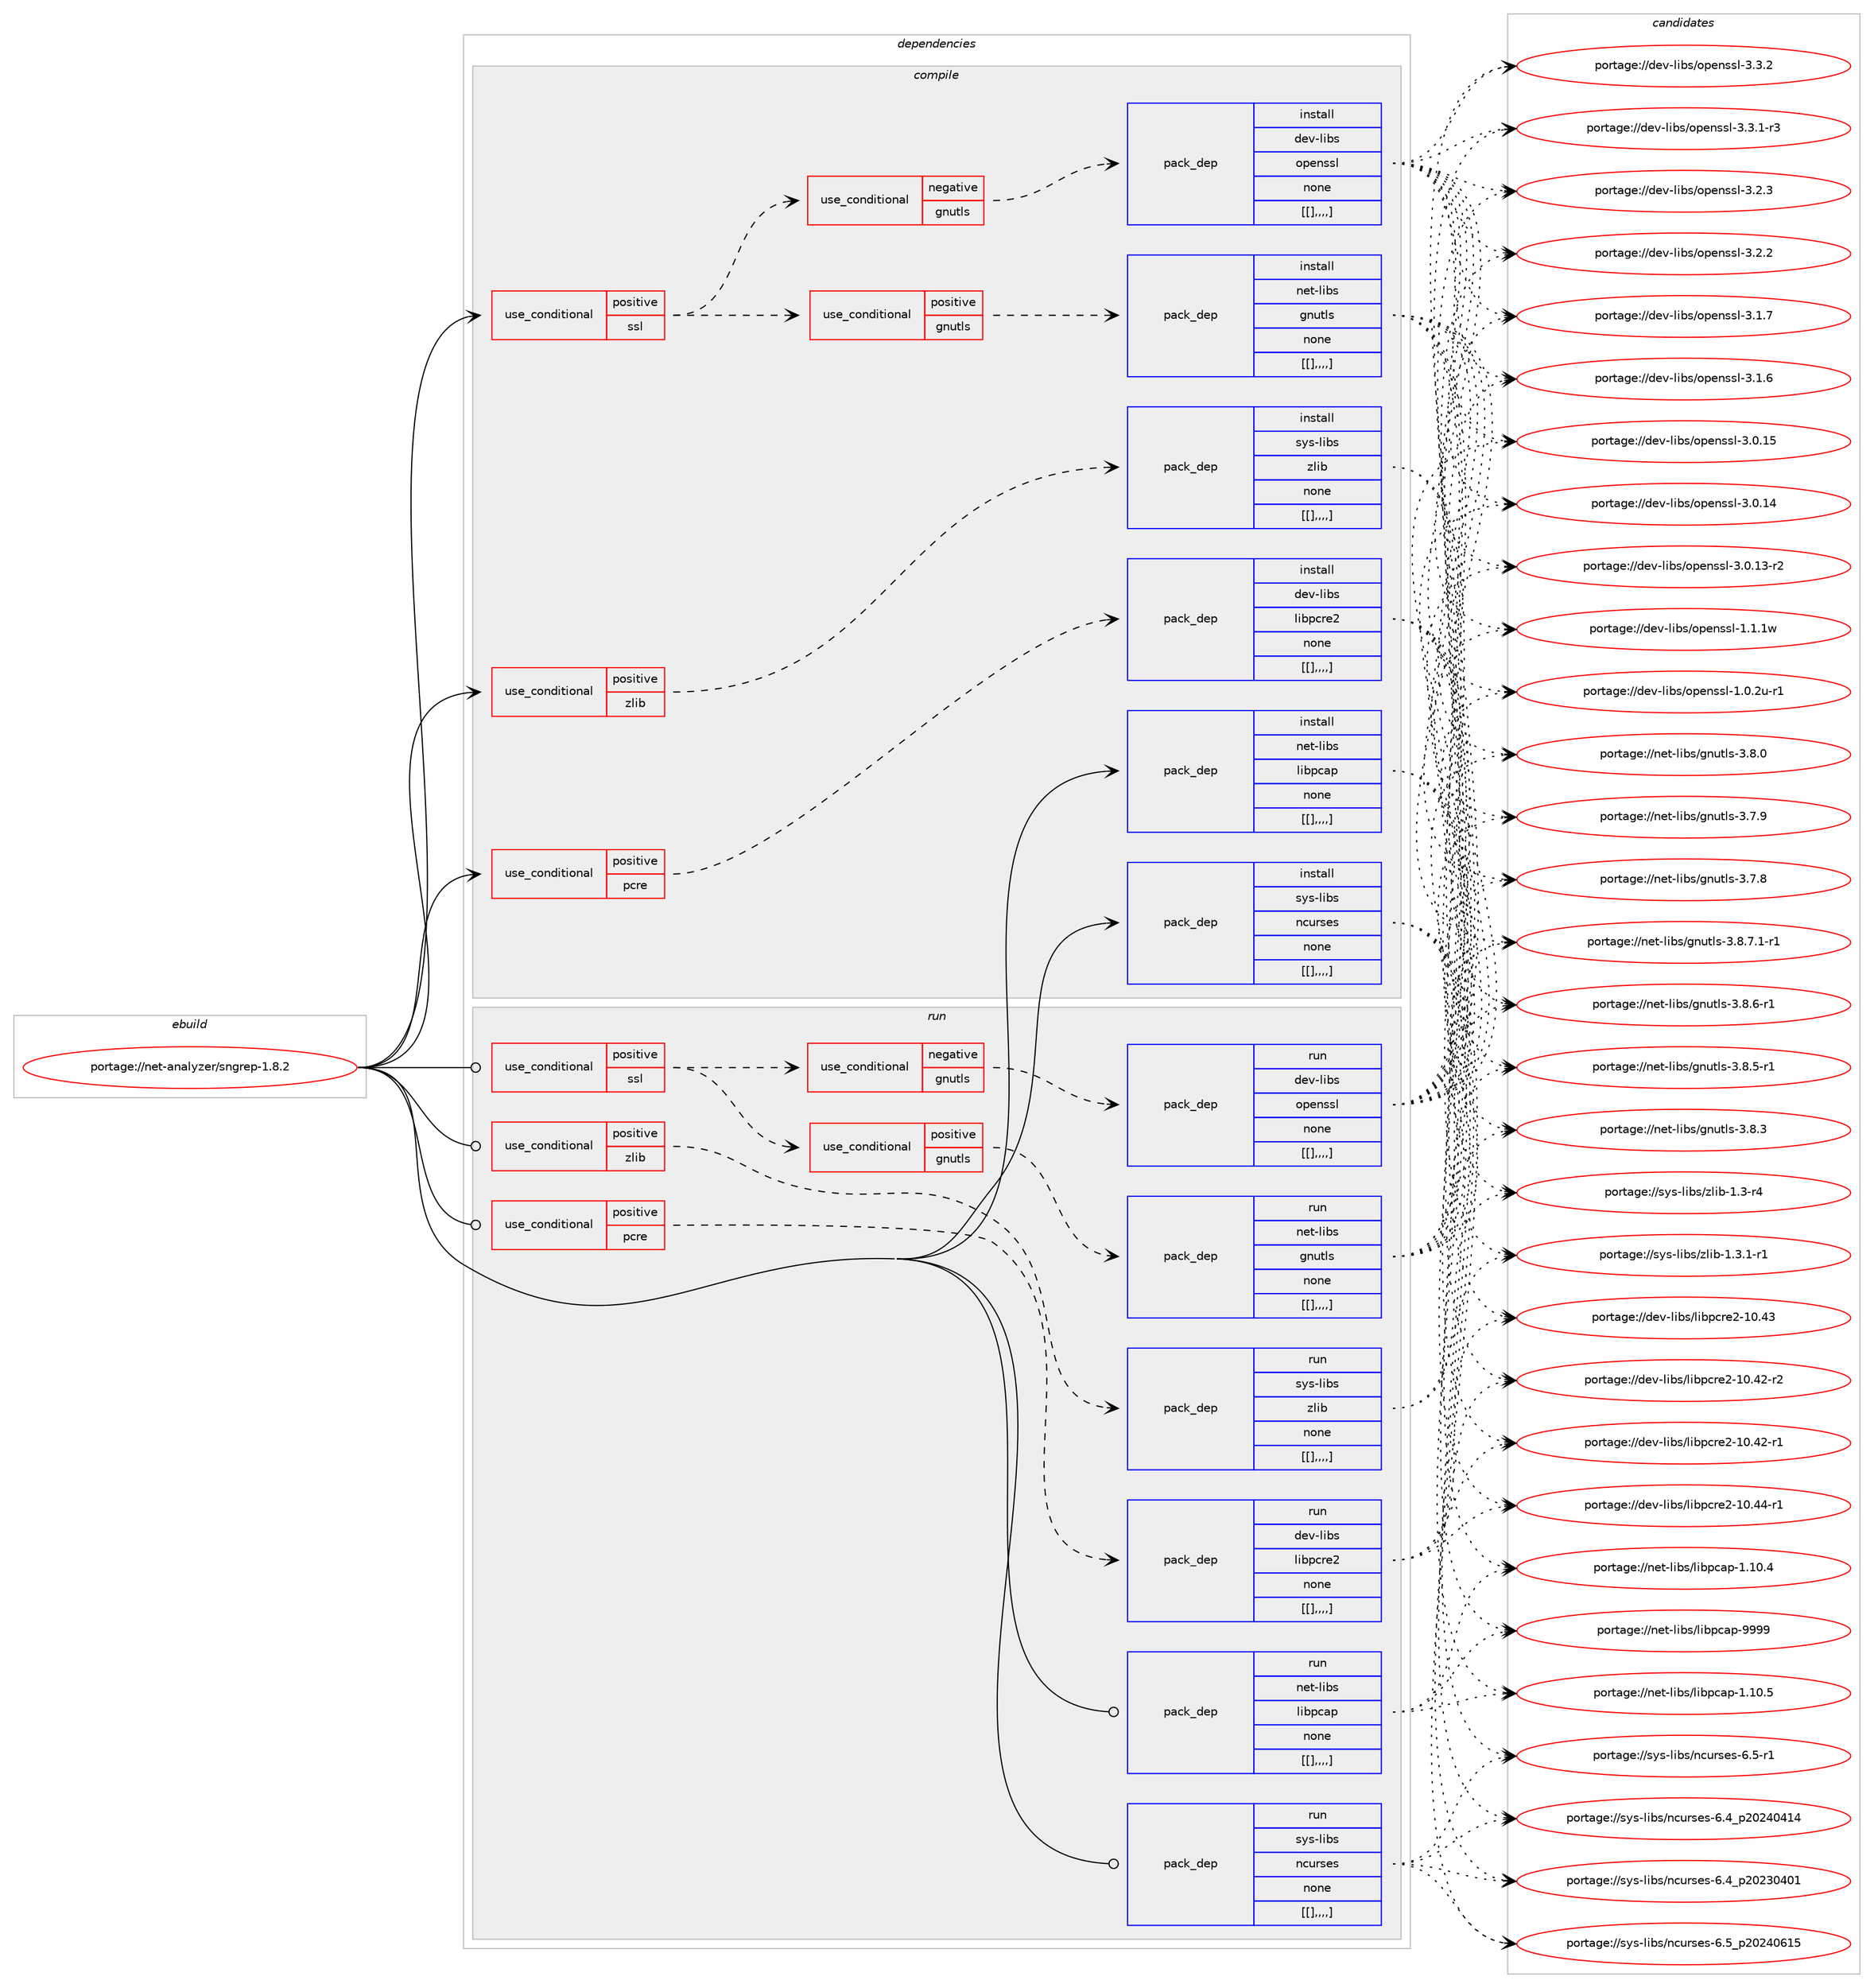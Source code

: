 digraph prolog {

# *************
# Graph options
# *************

newrank=true;
concentrate=true;
compound=true;
graph [rankdir=LR,fontname=Helvetica,fontsize=10,ranksep=1.5];#, ranksep=2.5, nodesep=0.2];
edge  [arrowhead=vee];
node  [fontname=Helvetica,fontsize=10];

# **********
# The ebuild
# **********

subgraph cluster_leftcol {
color=gray;
label=<<i>ebuild</i>>;
id [label="portage://net-analyzer/sngrep-1.8.2", color=red, width=4, href="../net-analyzer/sngrep-1.8.2.svg"];
}

# ****************
# The dependencies
# ****************

subgraph cluster_midcol {
color=gray;
label=<<i>dependencies</i>>;
subgraph cluster_compile {
fillcolor="#eeeeee";
style=filled;
label=<<i>compile</i>>;
subgraph cond94555 {
dependency364943 [label=<<TABLE BORDER="0" CELLBORDER="1" CELLSPACING="0" CELLPADDING="4"><TR><TD ROWSPAN="3" CELLPADDING="10">use_conditional</TD></TR><TR><TD>positive</TD></TR><TR><TD>pcre</TD></TR></TABLE>>, shape=none, color=red];
subgraph pack267507 {
dependency364973 [label=<<TABLE BORDER="0" CELLBORDER="1" CELLSPACING="0" CELLPADDING="4" WIDTH="220"><TR><TD ROWSPAN="6" CELLPADDING="30">pack_dep</TD></TR><TR><TD WIDTH="110">install</TD></TR><TR><TD>dev-libs</TD></TR><TR><TD>libpcre2</TD></TR><TR><TD>none</TD></TR><TR><TD>[[],,,,]</TD></TR></TABLE>>, shape=none, color=blue];
}
dependency364943:e -> dependency364973:w [weight=20,style="dashed",arrowhead="vee"];
}
id:e -> dependency364943:w [weight=20,style="solid",arrowhead="vee"];
subgraph cond94599 {
dependency365043 [label=<<TABLE BORDER="0" CELLBORDER="1" CELLSPACING="0" CELLPADDING="4"><TR><TD ROWSPAN="3" CELLPADDING="10">use_conditional</TD></TR><TR><TD>positive</TD></TR><TR><TD>ssl</TD></TR></TABLE>>, shape=none, color=red];
subgraph cond94611 {
dependency365080 [label=<<TABLE BORDER="0" CELLBORDER="1" CELLSPACING="0" CELLPADDING="4"><TR><TD ROWSPAN="3" CELLPADDING="10">use_conditional</TD></TR><TR><TD>negative</TD></TR><TR><TD>gnutls</TD></TR></TABLE>>, shape=none, color=red];
subgraph pack267580 {
dependency365091 [label=<<TABLE BORDER="0" CELLBORDER="1" CELLSPACING="0" CELLPADDING="4" WIDTH="220"><TR><TD ROWSPAN="6" CELLPADDING="30">pack_dep</TD></TR><TR><TD WIDTH="110">install</TD></TR><TR><TD>dev-libs</TD></TR><TR><TD>openssl</TD></TR><TR><TD>none</TD></TR><TR><TD>[[],,,,]</TD></TR></TABLE>>, shape=none, color=blue];
}
dependency365080:e -> dependency365091:w [weight=20,style="dashed",arrowhead="vee"];
}
dependency365043:e -> dependency365080:w [weight=20,style="dashed",arrowhead="vee"];
subgraph cond94636 {
dependency365111 [label=<<TABLE BORDER="0" CELLBORDER="1" CELLSPACING="0" CELLPADDING="4"><TR><TD ROWSPAN="3" CELLPADDING="10">use_conditional</TD></TR><TR><TD>positive</TD></TR><TR><TD>gnutls</TD></TR></TABLE>>, shape=none, color=red];
subgraph pack267601 {
dependency365113 [label=<<TABLE BORDER="0" CELLBORDER="1" CELLSPACING="0" CELLPADDING="4" WIDTH="220"><TR><TD ROWSPAN="6" CELLPADDING="30">pack_dep</TD></TR><TR><TD WIDTH="110">install</TD></TR><TR><TD>net-libs</TD></TR><TR><TD>gnutls</TD></TR><TR><TD>none</TD></TR><TR><TD>[[],,,,]</TD></TR></TABLE>>, shape=none, color=blue];
}
dependency365111:e -> dependency365113:w [weight=20,style="dashed",arrowhead="vee"];
}
dependency365043:e -> dependency365111:w [weight=20,style="dashed",arrowhead="vee"];
}
id:e -> dependency365043:w [weight=20,style="solid",arrowhead="vee"];
subgraph cond94640 {
dependency365120 [label=<<TABLE BORDER="0" CELLBORDER="1" CELLSPACING="0" CELLPADDING="4"><TR><TD ROWSPAN="3" CELLPADDING="10">use_conditional</TD></TR><TR><TD>positive</TD></TR><TR><TD>zlib</TD></TR></TABLE>>, shape=none, color=red];
subgraph pack267607 {
dependency365153 [label=<<TABLE BORDER="0" CELLBORDER="1" CELLSPACING="0" CELLPADDING="4" WIDTH="220"><TR><TD ROWSPAN="6" CELLPADDING="30">pack_dep</TD></TR><TR><TD WIDTH="110">install</TD></TR><TR><TD>sys-libs</TD></TR><TR><TD>zlib</TD></TR><TR><TD>none</TD></TR><TR><TD>[[],,,,]</TD></TR></TABLE>>, shape=none, color=blue];
}
dependency365120:e -> dependency365153:w [weight=20,style="dashed",arrowhead="vee"];
}
id:e -> dependency365120:w [weight=20,style="solid",arrowhead="vee"];
subgraph pack267630 {
dependency365162 [label=<<TABLE BORDER="0" CELLBORDER="1" CELLSPACING="0" CELLPADDING="4" WIDTH="220"><TR><TD ROWSPAN="6" CELLPADDING="30">pack_dep</TD></TR><TR><TD WIDTH="110">install</TD></TR><TR><TD>net-libs</TD></TR><TR><TD>libpcap</TD></TR><TR><TD>none</TD></TR><TR><TD>[[],,,,]</TD></TR></TABLE>>, shape=none, color=blue];
}
id:e -> dependency365162:w [weight=20,style="solid",arrowhead="vee"];
subgraph pack267633 {
dependency365165 [label=<<TABLE BORDER="0" CELLBORDER="1" CELLSPACING="0" CELLPADDING="4" WIDTH="220"><TR><TD ROWSPAN="6" CELLPADDING="30">pack_dep</TD></TR><TR><TD WIDTH="110">install</TD></TR><TR><TD>sys-libs</TD></TR><TR><TD>ncurses</TD></TR><TR><TD>none</TD></TR><TR><TD>[[],,,,]</TD></TR></TABLE>>, shape=none, color=blue];
}
id:e -> dependency365165:w [weight=20,style="solid",arrowhead="vee"];
}
subgraph cluster_compileandrun {
fillcolor="#eeeeee";
style=filled;
label=<<i>compile and run</i>>;
}
subgraph cluster_run {
fillcolor="#eeeeee";
style=filled;
label=<<i>run</i>>;
subgraph cond94661 {
dependency365187 [label=<<TABLE BORDER="0" CELLBORDER="1" CELLSPACING="0" CELLPADDING="4"><TR><TD ROWSPAN="3" CELLPADDING="10">use_conditional</TD></TR><TR><TD>positive</TD></TR><TR><TD>pcre</TD></TR></TABLE>>, shape=none, color=red];
subgraph pack267645 {
dependency365207 [label=<<TABLE BORDER="0" CELLBORDER="1" CELLSPACING="0" CELLPADDING="4" WIDTH="220"><TR><TD ROWSPAN="6" CELLPADDING="30">pack_dep</TD></TR><TR><TD WIDTH="110">run</TD></TR><TR><TD>dev-libs</TD></TR><TR><TD>libpcre2</TD></TR><TR><TD>none</TD></TR><TR><TD>[[],,,,]</TD></TR></TABLE>>, shape=none, color=blue];
}
dependency365187:e -> dependency365207:w [weight=20,style="dashed",arrowhead="vee"];
}
id:e -> dependency365187:w [weight=20,style="solid",arrowhead="odot"];
subgraph cond94680 {
dependency365236 [label=<<TABLE BORDER="0" CELLBORDER="1" CELLSPACING="0" CELLPADDING="4"><TR><TD ROWSPAN="3" CELLPADDING="10">use_conditional</TD></TR><TR><TD>positive</TD></TR><TR><TD>ssl</TD></TR></TABLE>>, shape=none, color=red];
subgraph cond94687 {
dependency365266 [label=<<TABLE BORDER="0" CELLBORDER="1" CELLSPACING="0" CELLPADDING="4"><TR><TD ROWSPAN="3" CELLPADDING="10">use_conditional</TD></TR><TR><TD>negative</TD></TR><TR><TD>gnutls</TD></TR></TABLE>>, shape=none, color=red];
subgraph pack267692 {
dependency365268 [label=<<TABLE BORDER="0" CELLBORDER="1" CELLSPACING="0" CELLPADDING="4" WIDTH="220"><TR><TD ROWSPAN="6" CELLPADDING="30">pack_dep</TD></TR><TR><TD WIDTH="110">run</TD></TR><TR><TD>dev-libs</TD></TR><TR><TD>openssl</TD></TR><TR><TD>none</TD></TR><TR><TD>[[],,,,]</TD></TR></TABLE>>, shape=none, color=blue];
}
dependency365266:e -> dependency365268:w [weight=20,style="dashed",arrowhead="vee"];
}
dependency365236:e -> dependency365266:w [weight=20,style="dashed",arrowhead="vee"];
subgraph cond94695 {
dependency365275 [label=<<TABLE BORDER="0" CELLBORDER="1" CELLSPACING="0" CELLPADDING="4"><TR><TD ROWSPAN="3" CELLPADDING="10">use_conditional</TD></TR><TR><TD>positive</TD></TR><TR><TD>gnutls</TD></TR></TABLE>>, shape=none, color=red];
subgraph pack267695 {
dependency365290 [label=<<TABLE BORDER="0" CELLBORDER="1" CELLSPACING="0" CELLPADDING="4" WIDTH="220"><TR><TD ROWSPAN="6" CELLPADDING="30">pack_dep</TD></TR><TR><TD WIDTH="110">run</TD></TR><TR><TD>net-libs</TD></TR><TR><TD>gnutls</TD></TR><TR><TD>none</TD></TR><TR><TD>[[],,,,]</TD></TR></TABLE>>, shape=none, color=blue];
}
dependency365275:e -> dependency365290:w [weight=20,style="dashed",arrowhead="vee"];
}
dependency365236:e -> dependency365275:w [weight=20,style="dashed",arrowhead="vee"];
}
id:e -> dependency365236:w [weight=20,style="solid",arrowhead="odot"];
subgraph cond94703 {
dependency365295 [label=<<TABLE BORDER="0" CELLBORDER="1" CELLSPACING="0" CELLPADDING="4"><TR><TD ROWSPAN="3" CELLPADDING="10">use_conditional</TD></TR><TR><TD>positive</TD></TR><TR><TD>zlib</TD></TR></TABLE>>, shape=none, color=red];
subgraph pack267705 {
dependency365319 [label=<<TABLE BORDER="0" CELLBORDER="1" CELLSPACING="0" CELLPADDING="4" WIDTH="220"><TR><TD ROWSPAN="6" CELLPADDING="30">pack_dep</TD></TR><TR><TD WIDTH="110">run</TD></TR><TR><TD>sys-libs</TD></TR><TR><TD>zlib</TD></TR><TR><TD>none</TD></TR><TR><TD>[[],,,,]</TD></TR></TABLE>>, shape=none, color=blue];
}
dependency365295:e -> dependency365319:w [weight=20,style="dashed",arrowhead="vee"];
}
id:e -> dependency365295:w [weight=20,style="solid",arrowhead="odot"];
subgraph pack267736 {
dependency365341 [label=<<TABLE BORDER="0" CELLBORDER="1" CELLSPACING="0" CELLPADDING="4" WIDTH="220"><TR><TD ROWSPAN="6" CELLPADDING="30">pack_dep</TD></TR><TR><TD WIDTH="110">run</TD></TR><TR><TD>net-libs</TD></TR><TR><TD>libpcap</TD></TR><TR><TD>none</TD></TR><TR><TD>[[],,,,]</TD></TR></TABLE>>, shape=none, color=blue];
}
id:e -> dependency365341:w [weight=20,style="solid",arrowhead="odot"];
subgraph pack267753 {
dependency365405 [label=<<TABLE BORDER="0" CELLBORDER="1" CELLSPACING="0" CELLPADDING="4" WIDTH="220"><TR><TD ROWSPAN="6" CELLPADDING="30">pack_dep</TD></TR><TR><TD WIDTH="110">run</TD></TR><TR><TD>sys-libs</TD></TR><TR><TD>ncurses</TD></TR><TR><TD>none</TD></TR><TR><TD>[[],,,,]</TD></TR></TABLE>>, shape=none, color=blue];
}
id:e -> dependency365405:w [weight=20,style="solid",arrowhead="odot"];
}
}

# **************
# The candidates
# **************

subgraph cluster_choices {
rank=same;
color=gray;
label=<<i>candidates</i>>;

subgraph choice264705 {
color=black;
nodesep=1;
choice1001011184510810598115471081059811299114101504549484652524511449 [label="portage://dev-libs/libpcre2-10.44-r1", color=red, width=4,href="../dev-libs/libpcre2-10.44-r1.svg"];
choice100101118451081059811547108105981129911410150454948465251 [label="portage://dev-libs/libpcre2-10.43", color=red, width=4,href="../dev-libs/libpcre2-10.43.svg"];
choice1001011184510810598115471081059811299114101504549484652504511450 [label="portage://dev-libs/libpcre2-10.42-r2", color=red, width=4,href="../dev-libs/libpcre2-10.42-r2.svg"];
choice1001011184510810598115471081059811299114101504549484652504511449 [label="portage://dev-libs/libpcre2-10.42-r1", color=red, width=4,href="../dev-libs/libpcre2-10.42-r1.svg"];
dependency364973:e -> choice1001011184510810598115471081059811299114101504549484652524511449:w [style=dotted,weight="100"];
dependency364973:e -> choice100101118451081059811547108105981129911410150454948465251:w [style=dotted,weight="100"];
dependency364973:e -> choice1001011184510810598115471081059811299114101504549484652504511450:w [style=dotted,weight="100"];
dependency364973:e -> choice1001011184510810598115471081059811299114101504549484652504511449:w [style=dotted,weight="100"];
}
subgraph choice264727 {
color=black;
nodesep=1;
choice100101118451081059811547111112101110115115108455146514650 [label="portage://dev-libs/openssl-3.3.2", color=red, width=4,href="../dev-libs/openssl-3.3.2.svg"];
choice1001011184510810598115471111121011101151151084551465146494511451 [label="portage://dev-libs/openssl-3.3.1-r3", color=red, width=4,href="../dev-libs/openssl-3.3.1-r3.svg"];
choice100101118451081059811547111112101110115115108455146504651 [label="portage://dev-libs/openssl-3.2.3", color=red, width=4,href="../dev-libs/openssl-3.2.3.svg"];
choice100101118451081059811547111112101110115115108455146504650 [label="portage://dev-libs/openssl-3.2.2", color=red, width=4,href="../dev-libs/openssl-3.2.2.svg"];
choice100101118451081059811547111112101110115115108455146494655 [label="portage://dev-libs/openssl-3.1.7", color=red, width=4,href="../dev-libs/openssl-3.1.7.svg"];
choice100101118451081059811547111112101110115115108455146494654 [label="portage://dev-libs/openssl-3.1.6", color=red, width=4,href="../dev-libs/openssl-3.1.6.svg"];
choice10010111845108105981154711111210111011511510845514648464953 [label="portage://dev-libs/openssl-3.0.15", color=red, width=4,href="../dev-libs/openssl-3.0.15.svg"];
choice10010111845108105981154711111210111011511510845514648464952 [label="portage://dev-libs/openssl-3.0.14", color=red, width=4,href="../dev-libs/openssl-3.0.14.svg"];
choice100101118451081059811547111112101110115115108455146484649514511450 [label="portage://dev-libs/openssl-3.0.13-r2", color=red, width=4,href="../dev-libs/openssl-3.0.13-r2.svg"];
choice100101118451081059811547111112101110115115108454946494649119 [label="portage://dev-libs/openssl-1.1.1w", color=red, width=4,href="../dev-libs/openssl-1.1.1w.svg"];
choice1001011184510810598115471111121011101151151084549464846501174511449 [label="portage://dev-libs/openssl-1.0.2u-r1", color=red, width=4,href="../dev-libs/openssl-1.0.2u-r1.svg"];
dependency365091:e -> choice100101118451081059811547111112101110115115108455146514650:w [style=dotted,weight="100"];
dependency365091:e -> choice1001011184510810598115471111121011101151151084551465146494511451:w [style=dotted,weight="100"];
dependency365091:e -> choice100101118451081059811547111112101110115115108455146504651:w [style=dotted,weight="100"];
dependency365091:e -> choice100101118451081059811547111112101110115115108455146504650:w [style=dotted,weight="100"];
dependency365091:e -> choice100101118451081059811547111112101110115115108455146494655:w [style=dotted,weight="100"];
dependency365091:e -> choice100101118451081059811547111112101110115115108455146494654:w [style=dotted,weight="100"];
dependency365091:e -> choice10010111845108105981154711111210111011511510845514648464953:w [style=dotted,weight="100"];
dependency365091:e -> choice10010111845108105981154711111210111011511510845514648464952:w [style=dotted,weight="100"];
dependency365091:e -> choice100101118451081059811547111112101110115115108455146484649514511450:w [style=dotted,weight="100"];
dependency365091:e -> choice100101118451081059811547111112101110115115108454946494649119:w [style=dotted,weight="100"];
dependency365091:e -> choice1001011184510810598115471111121011101151151084549464846501174511449:w [style=dotted,weight="100"];
}
subgraph choice264770 {
color=black;
nodesep=1;
choice11010111645108105981154710311011711610811545514656465546494511449 [label="portage://net-libs/gnutls-3.8.7.1-r1", color=red, width=4,href="../net-libs/gnutls-3.8.7.1-r1.svg"];
choice1101011164510810598115471031101171161081154551465646544511449 [label="portage://net-libs/gnutls-3.8.6-r1", color=red, width=4,href="../net-libs/gnutls-3.8.6-r1.svg"];
choice1101011164510810598115471031101171161081154551465646534511449 [label="portage://net-libs/gnutls-3.8.5-r1", color=red, width=4,href="../net-libs/gnutls-3.8.5-r1.svg"];
choice110101116451081059811547103110117116108115455146564651 [label="portage://net-libs/gnutls-3.8.3", color=red, width=4,href="../net-libs/gnutls-3.8.3.svg"];
choice110101116451081059811547103110117116108115455146564648 [label="portage://net-libs/gnutls-3.8.0", color=red, width=4,href="../net-libs/gnutls-3.8.0.svg"];
choice110101116451081059811547103110117116108115455146554657 [label="portage://net-libs/gnutls-3.7.9", color=red, width=4,href="../net-libs/gnutls-3.7.9.svg"];
choice110101116451081059811547103110117116108115455146554656 [label="portage://net-libs/gnutls-3.7.8", color=red, width=4,href="../net-libs/gnutls-3.7.8.svg"];
dependency365113:e -> choice11010111645108105981154710311011711610811545514656465546494511449:w [style=dotted,weight="100"];
dependency365113:e -> choice1101011164510810598115471031101171161081154551465646544511449:w [style=dotted,weight="100"];
dependency365113:e -> choice1101011164510810598115471031101171161081154551465646534511449:w [style=dotted,weight="100"];
dependency365113:e -> choice110101116451081059811547103110117116108115455146564651:w [style=dotted,weight="100"];
dependency365113:e -> choice110101116451081059811547103110117116108115455146564648:w [style=dotted,weight="100"];
dependency365113:e -> choice110101116451081059811547103110117116108115455146554657:w [style=dotted,weight="100"];
dependency365113:e -> choice110101116451081059811547103110117116108115455146554656:w [style=dotted,weight="100"];
}
subgraph choice264783 {
color=black;
nodesep=1;
choice115121115451081059811547122108105984549465146494511449 [label="portage://sys-libs/zlib-1.3.1-r1", color=red, width=4,href="../sys-libs/zlib-1.3.1-r1.svg"];
choice11512111545108105981154712210810598454946514511452 [label="portage://sys-libs/zlib-1.3-r4", color=red, width=4,href="../sys-libs/zlib-1.3-r4.svg"];
dependency365153:e -> choice115121115451081059811547122108105984549465146494511449:w [style=dotted,weight="100"];
dependency365153:e -> choice11512111545108105981154712210810598454946514511452:w [style=dotted,weight="100"];
}
subgraph choice264833 {
color=black;
nodesep=1;
choice1101011164510810598115471081059811299971124557575757 [label="portage://net-libs/libpcap-9999", color=red, width=4,href="../net-libs/libpcap-9999.svg"];
choice11010111645108105981154710810598112999711245494649484653 [label="portage://net-libs/libpcap-1.10.5", color=red, width=4,href="../net-libs/libpcap-1.10.5.svg"];
choice11010111645108105981154710810598112999711245494649484652 [label="portage://net-libs/libpcap-1.10.4", color=red, width=4,href="../net-libs/libpcap-1.10.4.svg"];
dependency365162:e -> choice1101011164510810598115471081059811299971124557575757:w [style=dotted,weight="100"];
dependency365162:e -> choice11010111645108105981154710810598112999711245494649484653:w [style=dotted,weight="100"];
dependency365162:e -> choice11010111645108105981154710810598112999711245494649484652:w [style=dotted,weight="100"];
}
subgraph choice264838 {
color=black;
nodesep=1;
choice1151211154510810598115471109911711411510111545544653951125048505248544953 [label="portage://sys-libs/ncurses-6.5_p20240615", color=red, width=4,href="../sys-libs/ncurses-6.5_p20240615.svg"];
choice11512111545108105981154711099117114115101115455446534511449 [label="portage://sys-libs/ncurses-6.5-r1", color=red, width=4,href="../sys-libs/ncurses-6.5-r1.svg"];
choice1151211154510810598115471109911711411510111545544652951125048505248524952 [label="portage://sys-libs/ncurses-6.4_p20240414", color=red, width=4,href="../sys-libs/ncurses-6.4_p20240414.svg"];
choice1151211154510810598115471109911711411510111545544652951125048505148524849 [label="portage://sys-libs/ncurses-6.4_p20230401", color=red, width=4,href="../sys-libs/ncurses-6.4_p20230401.svg"];
dependency365165:e -> choice1151211154510810598115471109911711411510111545544653951125048505248544953:w [style=dotted,weight="100"];
dependency365165:e -> choice11512111545108105981154711099117114115101115455446534511449:w [style=dotted,weight="100"];
dependency365165:e -> choice1151211154510810598115471109911711411510111545544652951125048505248524952:w [style=dotted,weight="100"];
dependency365165:e -> choice1151211154510810598115471109911711411510111545544652951125048505148524849:w [style=dotted,weight="100"];
}
subgraph choice264844 {
color=black;
nodesep=1;
choice1001011184510810598115471081059811299114101504549484652524511449 [label="portage://dev-libs/libpcre2-10.44-r1", color=red, width=4,href="../dev-libs/libpcre2-10.44-r1.svg"];
choice100101118451081059811547108105981129911410150454948465251 [label="portage://dev-libs/libpcre2-10.43", color=red, width=4,href="../dev-libs/libpcre2-10.43.svg"];
choice1001011184510810598115471081059811299114101504549484652504511450 [label="portage://dev-libs/libpcre2-10.42-r2", color=red, width=4,href="../dev-libs/libpcre2-10.42-r2.svg"];
choice1001011184510810598115471081059811299114101504549484652504511449 [label="portage://dev-libs/libpcre2-10.42-r1", color=red, width=4,href="../dev-libs/libpcre2-10.42-r1.svg"];
dependency365207:e -> choice1001011184510810598115471081059811299114101504549484652524511449:w [style=dotted,weight="100"];
dependency365207:e -> choice100101118451081059811547108105981129911410150454948465251:w [style=dotted,weight="100"];
dependency365207:e -> choice1001011184510810598115471081059811299114101504549484652504511450:w [style=dotted,weight="100"];
dependency365207:e -> choice1001011184510810598115471081059811299114101504549484652504511449:w [style=dotted,weight="100"];
}
subgraph choice264901 {
color=black;
nodesep=1;
choice100101118451081059811547111112101110115115108455146514650 [label="portage://dev-libs/openssl-3.3.2", color=red, width=4,href="../dev-libs/openssl-3.3.2.svg"];
choice1001011184510810598115471111121011101151151084551465146494511451 [label="portage://dev-libs/openssl-3.3.1-r3", color=red, width=4,href="../dev-libs/openssl-3.3.1-r3.svg"];
choice100101118451081059811547111112101110115115108455146504651 [label="portage://dev-libs/openssl-3.2.3", color=red, width=4,href="../dev-libs/openssl-3.2.3.svg"];
choice100101118451081059811547111112101110115115108455146504650 [label="portage://dev-libs/openssl-3.2.2", color=red, width=4,href="../dev-libs/openssl-3.2.2.svg"];
choice100101118451081059811547111112101110115115108455146494655 [label="portage://dev-libs/openssl-3.1.7", color=red, width=4,href="../dev-libs/openssl-3.1.7.svg"];
choice100101118451081059811547111112101110115115108455146494654 [label="portage://dev-libs/openssl-3.1.6", color=red, width=4,href="../dev-libs/openssl-3.1.6.svg"];
choice10010111845108105981154711111210111011511510845514648464953 [label="portage://dev-libs/openssl-3.0.15", color=red, width=4,href="../dev-libs/openssl-3.0.15.svg"];
choice10010111845108105981154711111210111011511510845514648464952 [label="portage://dev-libs/openssl-3.0.14", color=red, width=4,href="../dev-libs/openssl-3.0.14.svg"];
choice100101118451081059811547111112101110115115108455146484649514511450 [label="portage://dev-libs/openssl-3.0.13-r2", color=red, width=4,href="../dev-libs/openssl-3.0.13-r2.svg"];
choice100101118451081059811547111112101110115115108454946494649119 [label="portage://dev-libs/openssl-1.1.1w", color=red, width=4,href="../dev-libs/openssl-1.1.1w.svg"];
choice1001011184510810598115471111121011101151151084549464846501174511449 [label="portage://dev-libs/openssl-1.0.2u-r1", color=red, width=4,href="../dev-libs/openssl-1.0.2u-r1.svg"];
dependency365268:e -> choice100101118451081059811547111112101110115115108455146514650:w [style=dotted,weight="100"];
dependency365268:e -> choice1001011184510810598115471111121011101151151084551465146494511451:w [style=dotted,weight="100"];
dependency365268:e -> choice100101118451081059811547111112101110115115108455146504651:w [style=dotted,weight="100"];
dependency365268:e -> choice100101118451081059811547111112101110115115108455146504650:w [style=dotted,weight="100"];
dependency365268:e -> choice100101118451081059811547111112101110115115108455146494655:w [style=dotted,weight="100"];
dependency365268:e -> choice100101118451081059811547111112101110115115108455146494654:w [style=dotted,weight="100"];
dependency365268:e -> choice10010111845108105981154711111210111011511510845514648464953:w [style=dotted,weight="100"];
dependency365268:e -> choice10010111845108105981154711111210111011511510845514648464952:w [style=dotted,weight="100"];
dependency365268:e -> choice100101118451081059811547111112101110115115108455146484649514511450:w [style=dotted,weight="100"];
dependency365268:e -> choice100101118451081059811547111112101110115115108454946494649119:w [style=dotted,weight="100"];
dependency365268:e -> choice1001011184510810598115471111121011101151151084549464846501174511449:w [style=dotted,weight="100"];
}
subgraph choice264912 {
color=black;
nodesep=1;
choice11010111645108105981154710311011711610811545514656465546494511449 [label="portage://net-libs/gnutls-3.8.7.1-r1", color=red, width=4,href="../net-libs/gnutls-3.8.7.1-r1.svg"];
choice1101011164510810598115471031101171161081154551465646544511449 [label="portage://net-libs/gnutls-3.8.6-r1", color=red, width=4,href="../net-libs/gnutls-3.8.6-r1.svg"];
choice1101011164510810598115471031101171161081154551465646534511449 [label="portage://net-libs/gnutls-3.8.5-r1", color=red, width=4,href="../net-libs/gnutls-3.8.5-r1.svg"];
choice110101116451081059811547103110117116108115455146564651 [label="portage://net-libs/gnutls-3.8.3", color=red, width=4,href="../net-libs/gnutls-3.8.3.svg"];
choice110101116451081059811547103110117116108115455146564648 [label="portage://net-libs/gnutls-3.8.0", color=red, width=4,href="../net-libs/gnutls-3.8.0.svg"];
choice110101116451081059811547103110117116108115455146554657 [label="portage://net-libs/gnutls-3.7.9", color=red, width=4,href="../net-libs/gnutls-3.7.9.svg"];
choice110101116451081059811547103110117116108115455146554656 [label="portage://net-libs/gnutls-3.7.8", color=red, width=4,href="../net-libs/gnutls-3.7.8.svg"];
dependency365290:e -> choice11010111645108105981154710311011711610811545514656465546494511449:w [style=dotted,weight="100"];
dependency365290:e -> choice1101011164510810598115471031101171161081154551465646544511449:w [style=dotted,weight="100"];
dependency365290:e -> choice1101011164510810598115471031101171161081154551465646534511449:w [style=dotted,weight="100"];
dependency365290:e -> choice110101116451081059811547103110117116108115455146564651:w [style=dotted,weight="100"];
dependency365290:e -> choice110101116451081059811547103110117116108115455146564648:w [style=dotted,weight="100"];
dependency365290:e -> choice110101116451081059811547103110117116108115455146554657:w [style=dotted,weight="100"];
dependency365290:e -> choice110101116451081059811547103110117116108115455146554656:w [style=dotted,weight="100"];
}
subgraph choice264924 {
color=black;
nodesep=1;
choice115121115451081059811547122108105984549465146494511449 [label="portage://sys-libs/zlib-1.3.1-r1", color=red, width=4,href="../sys-libs/zlib-1.3.1-r1.svg"];
choice11512111545108105981154712210810598454946514511452 [label="portage://sys-libs/zlib-1.3-r4", color=red, width=4,href="../sys-libs/zlib-1.3-r4.svg"];
dependency365319:e -> choice115121115451081059811547122108105984549465146494511449:w [style=dotted,weight="100"];
dependency365319:e -> choice11512111545108105981154712210810598454946514511452:w [style=dotted,weight="100"];
}
subgraph choice264942 {
color=black;
nodesep=1;
choice1101011164510810598115471081059811299971124557575757 [label="portage://net-libs/libpcap-9999", color=red, width=4,href="../net-libs/libpcap-9999.svg"];
choice11010111645108105981154710810598112999711245494649484653 [label="portage://net-libs/libpcap-1.10.5", color=red, width=4,href="../net-libs/libpcap-1.10.5.svg"];
choice11010111645108105981154710810598112999711245494649484652 [label="portage://net-libs/libpcap-1.10.4", color=red, width=4,href="../net-libs/libpcap-1.10.4.svg"];
dependency365341:e -> choice1101011164510810598115471081059811299971124557575757:w [style=dotted,weight="100"];
dependency365341:e -> choice11010111645108105981154710810598112999711245494649484653:w [style=dotted,weight="100"];
dependency365341:e -> choice11010111645108105981154710810598112999711245494649484652:w [style=dotted,weight="100"];
}
subgraph choice264979 {
color=black;
nodesep=1;
choice1151211154510810598115471109911711411510111545544653951125048505248544953 [label="portage://sys-libs/ncurses-6.5_p20240615", color=red, width=4,href="../sys-libs/ncurses-6.5_p20240615.svg"];
choice11512111545108105981154711099117114115101115455446534511449 [label="portage://sys-libs/ncurses-6.5-r1", color=red, width=4,href="../sys-libs/ncurses-6.5-r1.svg"];
choice1151211154510810598115471109911711411510111545544652951125048505248524952 [label="portage://sys-libs/ncurses-6.4_p20240414", color=red, width=4,href="../sys-libs/ncurses-6.4_p20240414.svg"];
choice1151211154510810598115471109911711411510111545544652951125048505148524849 [label="portage://sys-libs/ncurses-6.4_p20230401", color=red, width=4,href="../sys-libs/ncurses-6.4_p20230401.svg"];
dependency365405:e -> choice1151211154510810598115471109911711411510111545544653951125048505248544953:w [style=dotted,weight="100"];
dependency365405:e -> choice11512111545108105981154711099117114115101115455446534511449:w [style=dotted,weight="100"];
dependency365405:e -> choice1151211154510810598115471109911711411510111545544652951125048505248524952:w [style=dotted,weight="100"];
dependency365405:e -> choice1151211154510810598115471109911711411510111545544652951125048505148524849:w [style=dotted,weight="100"];
}
}

}
